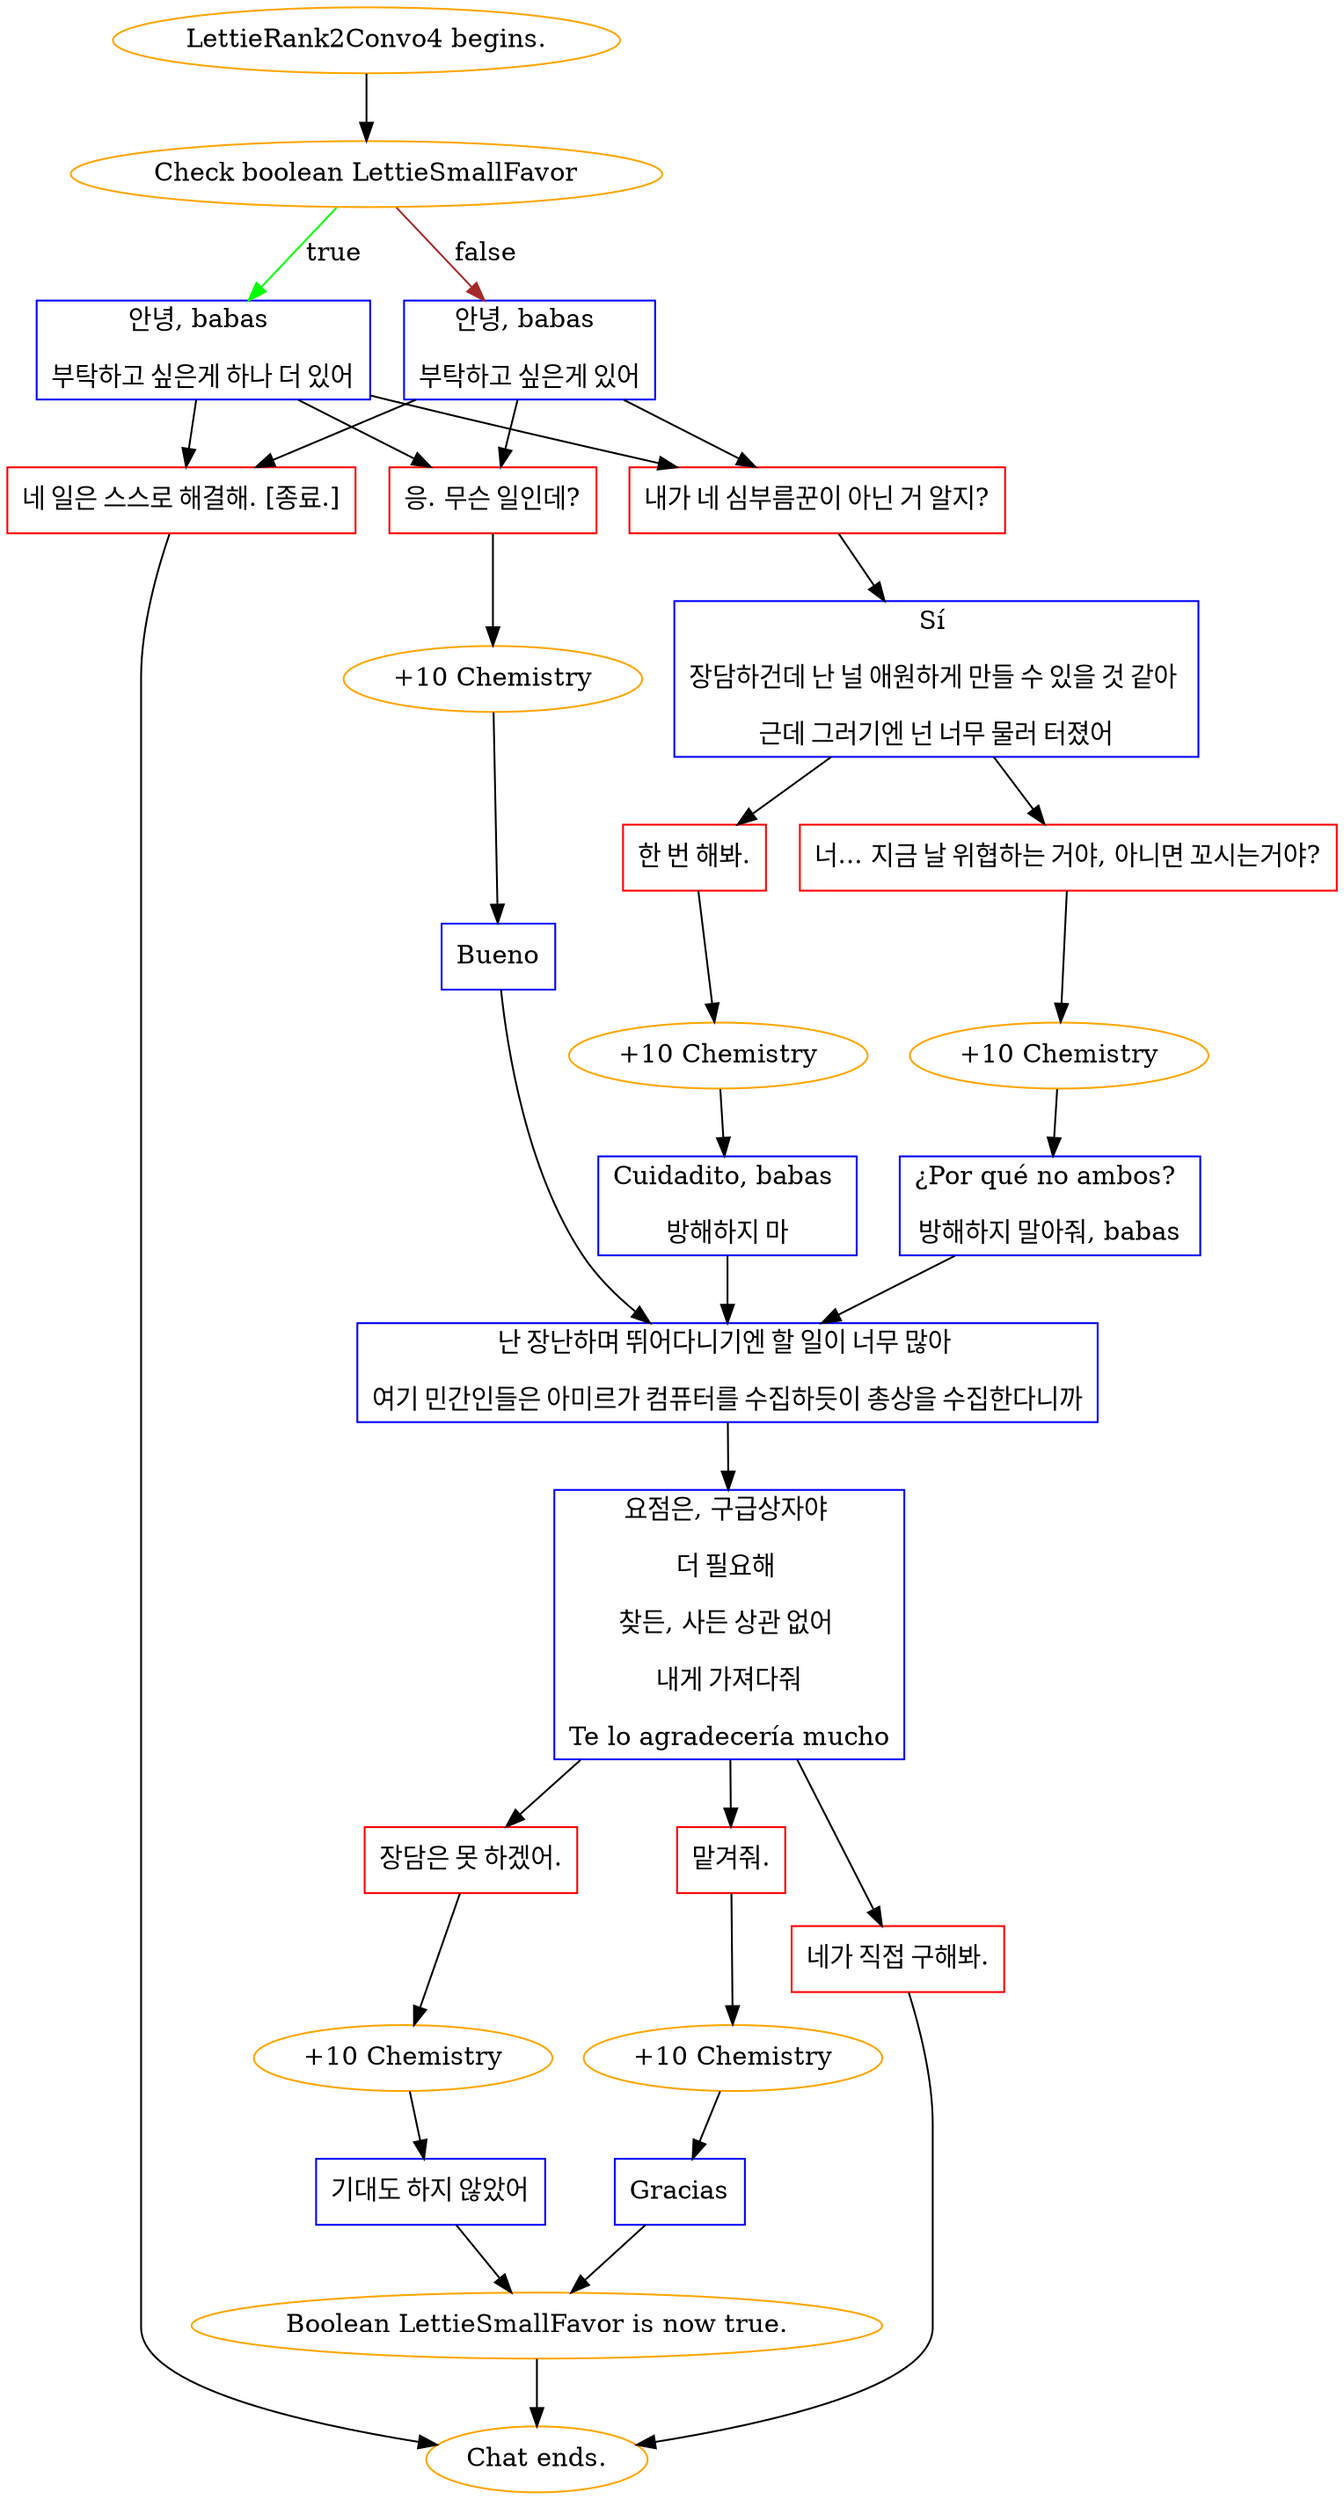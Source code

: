 digraph {
	"LettieRank2Convo4 begins." [color=orange];
		"LettieRank2Convo4 begins." -> j3863215240;
	j3863215240 [label="Check boolean LettieSmallFavor",color=orange];
		j3863215240 -> j1063615062 [label=true,color=green];
		j3863215240 -> j36429971 [label=false,color=brown];
	j1063615062 [label="안녕, babas 
부탁하고 싶은게 하나 더 있어",shape=box,color=blue];
		j1063615062 -> j3429986274;
		j1063615062 -> j1769645182;
		j1063615062 -> j3105113094;
	j36429971 [label="안녕, babas 
부탁하고 싶은게 있어",shape=box,color=blue];
		j36429971 -> j3105113094;
		j36429971 -> j1769645182;
		j36429971 -> j3429986274;
	j3429986274 [label="응. 무슨 일인데?",shape=box,color=red];
		j3429986274 -> j2222223847;
	j1769645182 [label="내가 네 심부름꾼이 아닌 거 알지?",shape=box,color=red];
		j1769645182 -> j2339926928;
	j3105113094 [label="네 일은 스스로 해결해. [종료.]",shape=box,color=red];
		j3105113094 -> "Chat ends.";
	j2222223847 [label="+10 Chemistry",color=orange];
		j2222223847 -> j2881697673;
	j2339926928 [label="Sí 
장담하건데 난 널 애원하게 만들 수 있을 것 같아 
근데 그러기엔 넌 너무 물러 터졌어",shape=box,color=blue];
		j2339926928 -> j1477194267;
		j2339926928 -> j3485058619;
	"Chat ends." [color=orange];
	j2881697673 [label="Bueno",shape=box,color=blue];
		j2881697673 -> j106447136;
	j1477194267 [label="너... 지금 날 위협하는 거야, 아니면 꼬시는거야?",shape=box,color=red];
		j1477194267 -> j430814055;
	j3485058619 [label="한 번 해봐.",shape=box,color=red];
		j3485058619 -> j4260631562;
	j106447136 [label="난 장난하며 뛰어다니기엔 할 일이 너무 많아 
여기 민간인들은 아미르가 컴퓨터를 수집하듯이 총상을 수집한다니까",shape=box,color=blue];
		j106447136 -> j4047236850;
	j430814055 [label="+10 Chemistry",color=orange];
		j430814055 -> j1404190531;
	j4260631562 [label="+10 Chemistry",color=orange];
		j4260631562 -> j2891800332;
	j4047236850 [label="요점은, 구급상자야 
더 필요해 
찾든, 사든 상관 없어 
내게 가져다줘
Te lo agradecería mucho",shape=box,color=blue];
		j4047236850 -> j4277171827;
		j4047236850 -> j111515091;
		j4047236850 -> j683066298;
	j1404190531 [label="¿Por qué no ambos? 
방해하지 말아줘, babas",shape=box,color=blue];
		j1404190531 -> j106447136;
	j2891800332 [label="Cuidadito, babas 
방해하지 마",shape=box,color=blue];
		j2891800332 -> j106447136;
	j4277171827 [label="맡겨줘.",shape=box,color=red];
		j4277171827 -> j1781458524;
	j111515091 [label="장담은 못 하겠어.",shape=box,color=red];
		j111515091 -> j1331404111;
	j683066298 [label="네가 직접 구해봐.",shape=box,color=red];
		j683066298 -> "Chat ends.";
	j1781458524 [label="+10 Chemistry",color=orange];
		j1781458524 -> j1997227581;
	j1331404111 [label="+10 Chemistry",color=orange];
		j1331404111 -> j4145373866;
	j1997227581 [label="Gracias",shape=box,color=blue];
		j1997227581 -> j2570747018;
	j4145373866 [label="기대도 하지 않았어",shape=box,color=blue];
		j4145373866 -> j2570747018;
	j2570747018 [label="Boolean LettieSmallFavor is now true.",color=orange];
		j2570747018 -> "Chat ends.";
}